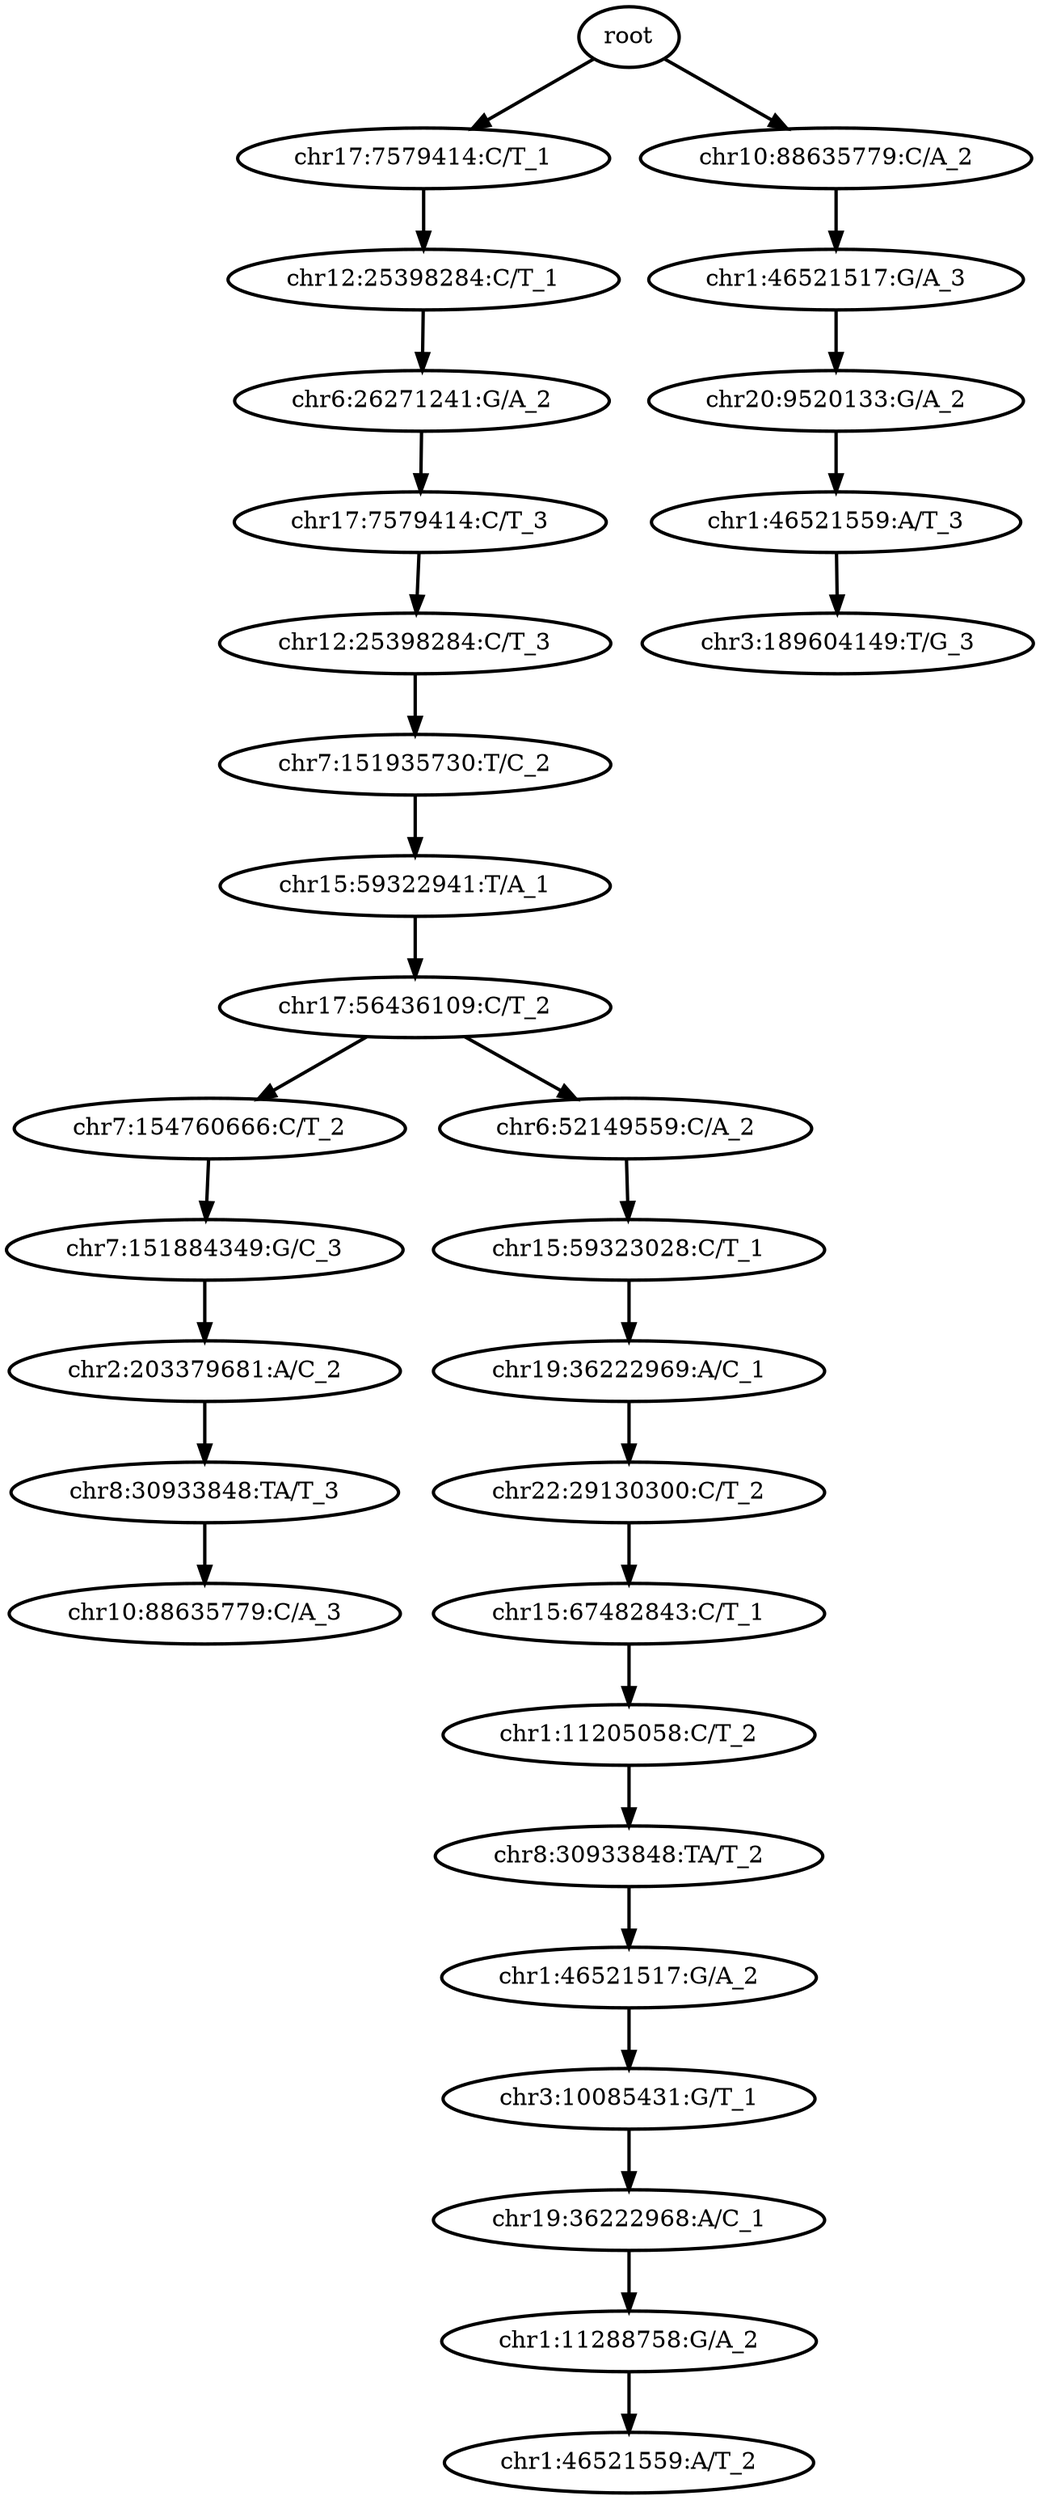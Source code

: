 digraph N {
	overlap="false"
	rankdir="TB"
	0 [label="root", style="bold"];
	1 [label="chr17:7579414:C/T_1", style="bold"];
	2 [label="chr12:25398284:C/T_1", style="bold"];
	3 [label="chr6:26271241:G/A_2", style="bold"];
	4 [label="chr17:7579414:C/T_3", style="bold"];
	5 [label="chr12:25398284:C/T_3", style="bold"];
	6 [label="chr7:151935730:T/C_2", style="bold"];
	7 [label="chr15:59322941:T/A_1", style="bold"];
	8 [label="chr17:56436109:C/T_2", style="bold"];
	9 [label="chr7:154760666:C/T_2", style="bold"];
	10 [label="chr7:151884349:G/C_3", style="bold"];
	11 [label="chr2:203379681:A/C_2", style="bold"];
	12 [label="chr6:52149559:C/A_2", style="bold"];
	13 [label="chr15:59323028:C/T_1", style="bold"];
	14 [label="chr19:36222969:A/C_1", style="bold"];
	15 [label="chr22:29130300:C/T_2", style="bold"];
	16 [label="chr15:67482843:C/T_1", style="bold"];
	17 [label="chr1:11205058:C/T_2", style="bold"];
	18 [label="chr8:30933848:TA/T_2", style="bold"];
	19 [label="chr1:46521517:G/A_2", style="bold"];
	20 [label="chr3:10085431:G/T_1", style="bold"];
	21 [label="chr19:36222968:A/C_1", style="bold"];
	22 [label="chr1:11288758:G/A_2", style="bold"];
	23 [label="chr1:46521559:A/T_2", style="bold"];
	24 [label="chr8:30933848:TA/T_3", style="bold"];
	25 [label="chr10:88635779:C/A_3", style="bold"];
	26 [label="chr10:88635779:C/A_2", style="bold"];
	27 [label="chr1:46521517:G/A_3", style="bold"];
	28 [label="chr20:9520133:G/A_2", style="bold"];
	29 [label="chr1:46521559:A/T_3", style="bold"];
	30 [label="chr3:189604149:T/G_3", style="bold"];
	0 -> 1 [style="bold"];
	0 -> 26 [style="bold"];
	1 -> 2 [style="bold"];
	2 -> 3 [style="bold"];
	3 -> 4 [style="bold"];
	4 -> 5 [style="bold"];
	5 -> 6 [style="bold"];
	6 -> 7 [style="bold"];
	7 -> 8 [style="bold"];
	8 -> 9 [style="bold"];
	8 -> 12 [style="bold"];
	9 -> 10 [style="bold"];
	10 -> 11 [style="bold"];
	11 -> 24 [style="bold"];
	12 -> 13 [style="bold"];
	13 -> 14 [style="bold"];
	14 -> 15 [style="bold"];
	15 -> 16 [style="bold"];
	16 -> 17 [style="bold"];
	17 -> 18 [style="bold"];
	18 -> 19 [style="bold"];
	19 -> 20 [style="bold"];
	20 -> 21 [style="bold"];
	21 -> 22 [style="bold"];
	22 -> 23 [style="bold"];
	24 -> 25 [style="bold"];
	26 -> 27 [style="bold"];
	27 -> 28 [style="bold"];
	28 -> 29 [style="bold"];
	29 -> 30 [style="bold"];
}